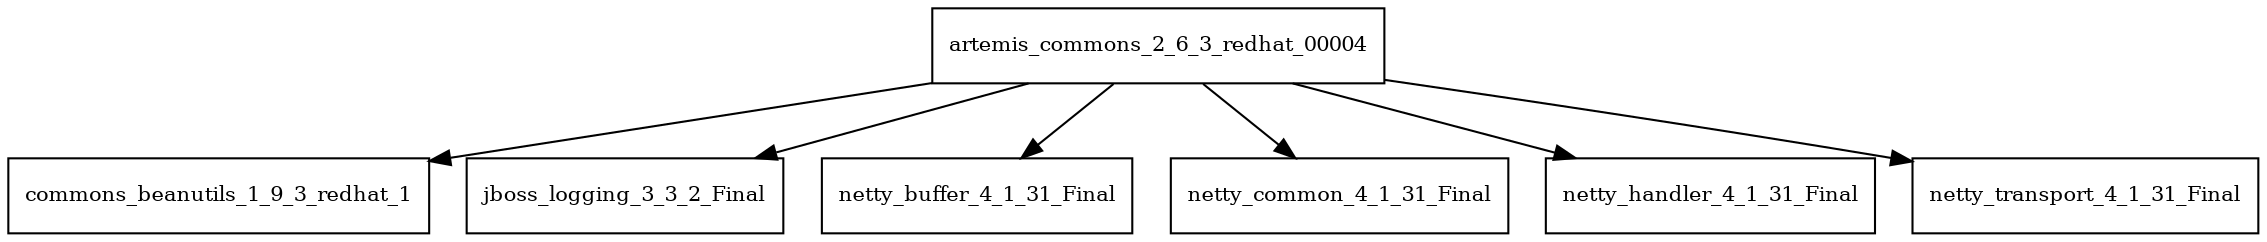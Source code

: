 digraph artemis_commons_2_6_3_redhat_00004_dependencies {
  node [shape = box, fontsize=10.0];
  artemis_commons_2_6_3_redhat_00004 -> commons_beanutils_1_9_3_redhat_1;
  artemis_commons_2_6_3_redhat_00004 -> jboss_logging_3_3_2_Final;
  artemis_commons_2_6_3_redhat_00004 -> netty_buffer_4_1_31_Final;
  artemis_commons_2_6_3_redhat_00004 -> netty_common_4_1_31_Final;
  artemis_commons_2_6_3_redhat_00004 -> netty_handler_4_1_31_Final;
  artemis_commons_2_6_3_redhat_00004 -> netty_transport_4_1_31_Final;
}
